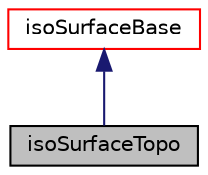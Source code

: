 digraph "isoSurfaceTopo"
{
  bgcolor="transparent";
  edge [fontname="Helvetica",fontsize="10",labelfontname="Helvetica",labelfontsize="10"];
  node [fontname="Helvetica",fontsize="10",shape=record];
  Node1 [label="isoSurfaceTopo",height=0.2,width=0.4,color="black", fillcolor="grey75", style="filled" fontcolor="black"];
  Node2 -> Node1 [dir="back",color="midnightblue",fontsize="10",style="solid",fontname="Helvetica"];
  Node2 [label="isoSurfaceBase",height=0.2,width=0.4,color="red",URL="$classFoam_1_1isoSurfaceBase.html",tooltip="Low-level components common to various iso-surface algorithms. "];
}
